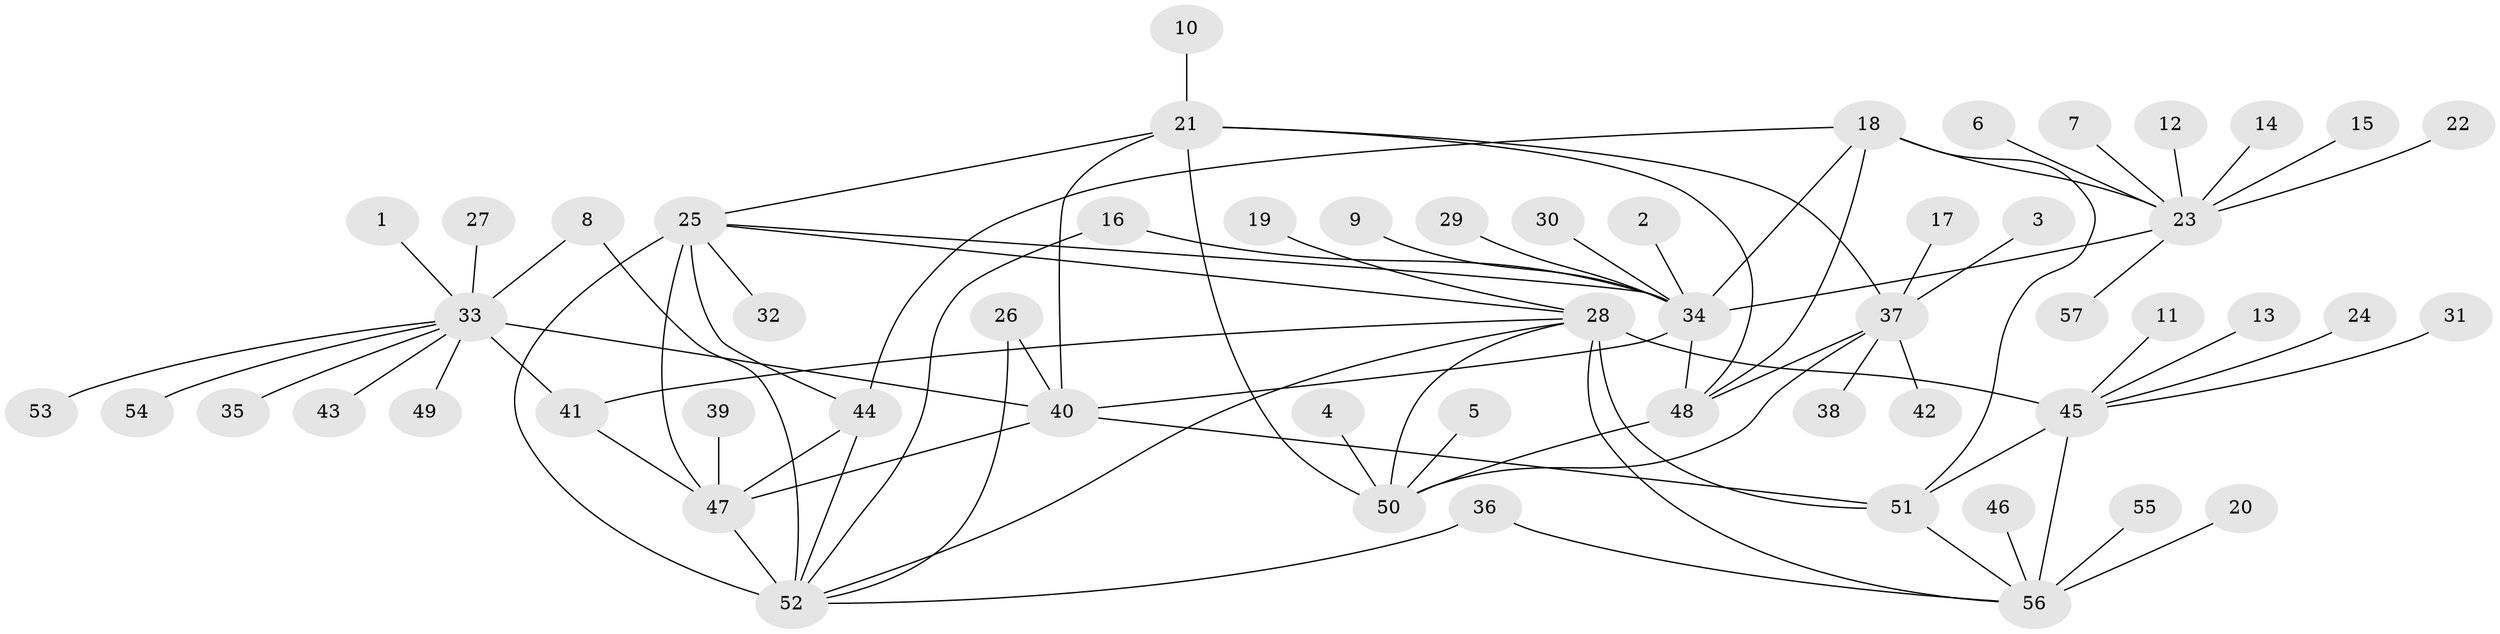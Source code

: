 // original degree distribution, {11: 0.014084507042253521, 10: 0.06338028169014084, 8: 0.035211267605633804, 7: 0.007042253521126761, 9: 0.08450704225352113, 14: 0.007042253521126761, 6: 0.014084507042253521, 15: 0.007042253521126761, 12: 0.007042253521126761, 13: 0.007042253521126761, 3: 0.028169014084507043, 1: 0.6267605633802817, 2: 0.09859154929577464}
// Generated by graph-tools (version 1.1) at 2025/37/03/04/25 23:37:42]
// undirected, 57 vertices, 81 edges
graph export_dot {
  node [color=gray90,style=filled];
  1;
  2;
  3;
  4;
  5;
  6;
  7;
  8;
  9;
  10;
  11;
  12;
  13;
  14;
  15;
  16;
  17;
  18;
  19;
  20;
  21;
  22;
  23;
  24;
  25;
  26;
  27;
  28;
  29;
  30;
  31;
  32;
  33;
  34;
  35;
  36;
  37;
  38;
  39;
  40;
  41;
  42;
  43;
  44;
  45;
  46;
  47;
  48;
  49;
  50;
  51;
  52;
  53;
  54;
  55;
  56;
  57;
  1 -- 33 [weight=1.0];
  2 -- 34 [weight=1.0];
  3 -- 37 [weight=1.0];
  4 -- 50 [weight=1.0];
  5 -- 50 [weight=1.0];
  6 -- 23 [weight=1.0];
  7 -- 23 [weight=1.0];
  8 -- 33 [weight=1.0];
  8 -- 52 [weight=1.0];
  9 -- 34 [weight=1.0];
  10 -- 21 [weight=1.0];
  11 -- 45 [weight=1.0];
  12 -- 23 [weight=1.0];
  13 -- 45 [weight=1.0];
  14 -- 23 [weight=1.0];
  15 -- 23 [weight=1.0];
  16 -- 34 [weight=1.0];
  16 -- 52 [weight=1.0];
  17 -- 37 [weight=1.0];
  18 -- 23 [weight=3.0];
  18 -- 34 [weight=3.0];
  18 -- 44 [weight=1.0];
  18 -- 48 [weight=1.0];
  18 -- 51 [weight=1.0];
  19 -- 28 [weight=1.0];
  20 -- 56 [weight=1.0];
  21 -- 25 [weight=1.0];
  21 -- 37 [weight=2.0];
  21 -- 40 [weight=1.0];
  21 -- 48 [weight=2.0];
  21 -- 50 [weight=6.0];
  22 -- 23 [weight=1.0];
  23 -- 34 [weight=9.0];
  23 -- 57 [weight=1.0];
  24 -- 45 [weight=1.0];
  25 -- 28 [weight=1.0];
  25 -- 32 [weight=1.0];
  25 -- 34 [weight=1.0];
  25 -- 44 [weight=1.0];
  25 -- 47 [weight=4.0];
  25 -- 52 [weight=1.0];
  26 -- 40 [weight=1.0];
  26 -- 52 [weight=1.0];
  27 -- 33 [weight=1.0];
  28 -- 41 [weight=1.0];
  28 -- 45 [weight=6.0];
  28 -- 50 [weight=1.0];
  28 -- 51 [weight=2.0];
  28 -- 52 [weight=1.0];
  28 -- 56 [weight=2.0];
  29 -- 34 [weight=1.0];
  30 -- 34 [weight=1.0];
  31 -- 45 [weight=1.0];
  33 -- 35 [weight=1.0];
  33 -- 40 [weight=12.0];
  33 -- 41 [weight=1.0];
  33 -- 43 [weight=1.0];
  33 -- 49 [weight=1.0];
  33 -- 53 [weight=1.0];
  33 -- 54 [weight=1.0];
  34 -- 40 [weight=1.0];
  34 -- 48 [weight=1.0];
  36 -- 52 [weight=1.0];
  36 -- 56 [weight=1.0];
  37 -- 38 [weight=1.0];
  37 -- 42 [weight=1.0];
  37 -- 48 [weight=1.0];
  37 -- 50 [weight=3.0];
  39 -- 47 [weight=1.0];
  40 -- 47 [weight=1.0];
  40 -- 51 [weight=1.0];
  41 -- 47 [weight=1.0];
  44 -- 47 [weight=4.0];
  44 -- 52 [weight=1.0];
  45 -- 51 [weight=3.0];
  45 -- 56 [weight=3.0];
  46 -- 56 [weight=1.0];
  47 -- 52 [weight=4.0];
  48 -- 50 [weight=3.0];
  51 -- 56 [weight=1.0];
  55 -- 56 [weight=1.0];
}
